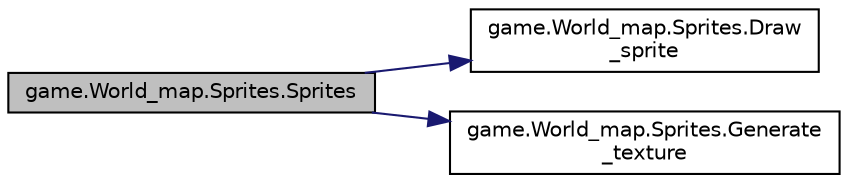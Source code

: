 digraph "game.World_map.Sprites.Sprites"
{
 // LATEX_PDF_SIZE
  edge [fontname="Helvetica",fontsize="10",labelfontname="Helvetica",labelfontsize="10"];
  node [fontname="Helvetica",fontsize="10",shape=record];
  rankdir="LR";
  Node1 [label="game.World_map.Sprites.Sprites",height=0.2,width=0.4,color="black", fillcolor="grey75", style="filled", fontcolor="black",tooltip="Создаёт блоки карты. Генерирует цвета блока и отрисовывает блок на чанке."];
  Node1 -> Node2 [color="midnightblue",fontsize="10",style="solid",fontname="Helvetica"];
  Node2 [label="game.World_map.Sprites.Draw\l_sprite",height=0.2,width=0.4,color="black", fillcolor="white", style="filled",URL="$a00108.html#a571810d6ef4bc4b695c9391964a4aba0",tooltip="Отрисовывет блок на карте."];
  Node1 -> Node3 [color="midnightblue",fontsize="10",style="solid",fontname="Helvetica"];
  Node3 [label="game.World_map.Sprites.Generate\l_texture",height=0.2,width=0.4,color="black", fillcolor="white", style="filled",URL="$a00108.html#a0b71ffbbd9fbbcc39a3e1be7d0c43165",tooltip="Генерируемые цвета блоков."];
}
